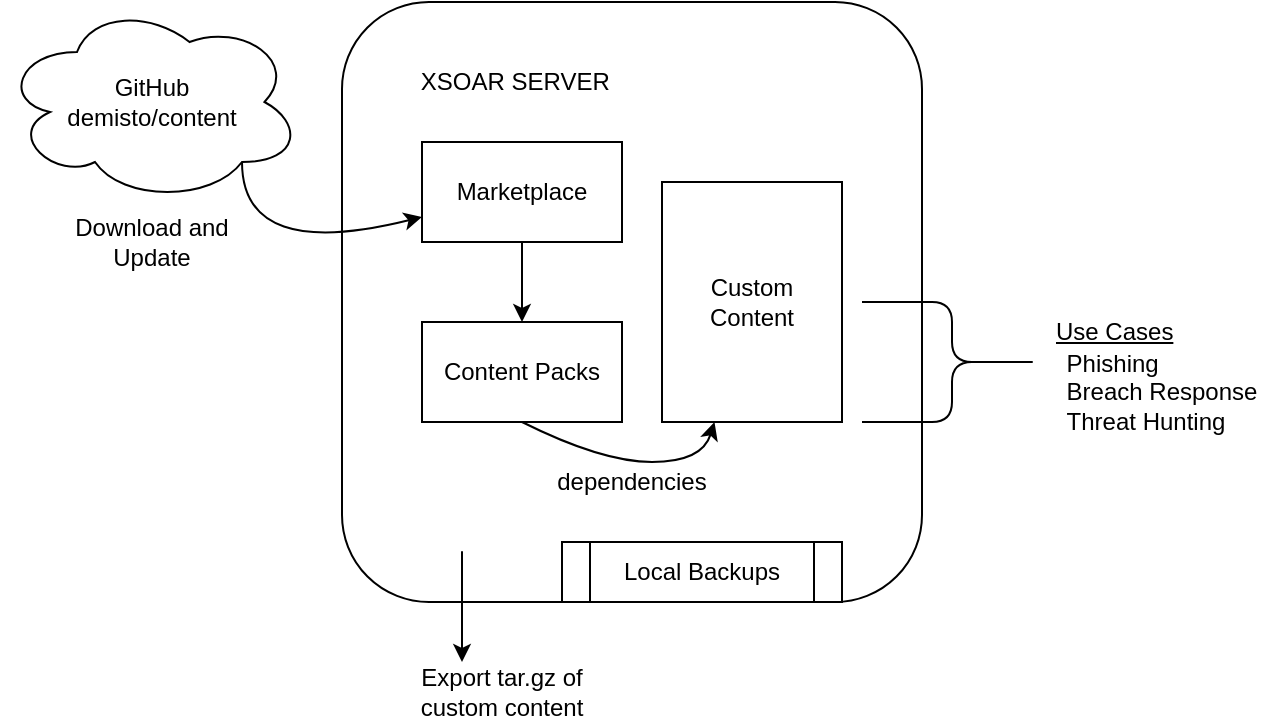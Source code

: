 <mxfile version="14.6.11" type="device"><diagram id="035-AKgATyV2LoXYkQxI" name="Page-1"><mxGraphModel dx="772" dy="455" grid="1" gridSize="10" guides="1" tooltips="1" connect="1" arrows="1" fold="1" page="1" pageScale="1" pageWidth="850" pageHeight="1100" math="0" shadow="0"><root><mxCell id="0"/><mxCell id="1" parent="0"/><mxCell id="egBGrvWkmBiZ4os7gxLw-1" value="" style="rounded=1;whiteSpace=wrap;html=1;" vertex="1" parent="1"><mxGeometry x="360" y="170" width="290" height="300" as="geometry"/></mxCell><mxCell id="egBGrvWkmBiZ4os7gxLw-2" value="&amp;nbsp;XSOAR SERVER" style="text;html=1;strokeColor=none;fillColor=none;align=center;verticalAlign=middle;whiteSpace=wrap;rounded=0;" vertex="1" parent="1"><mxGeometry x="390" y="200" width="110" height="20" as="geometry"/></mxCell><mxCell id="egBGrvWkmBiZ4os7gxLw-3" value="Marketplace" style="rounded=0;whiteSpace=wrap;html=1;" vertex="1" parent="1"><mxGeometry x="400" y="240" width="100" height="50" as="geometry"/></mxCell><mxCell id="egBGrvWkmBiZ4os7gxLw-4" value="Content Packs" style="rounded=0;whiteSpace=wrap;html=1;" vertex="1" parent="1"><mxGeometry x="400" y="330" width="100" height="50" as="geometry"/></mxCell><mxCell id="egBGrvWkmBiZ4os7gxLw-6" value="" style="endArrow=classic;html=1;exitX=0.5;exitY=1;exitDx=0;exitDy=0;entryX=0.5;entryY=0;entryDx=0;entryDy=0;" edge="1" parent="1" source="egBGrvWkmBiZ4os7gxLw-3" target="egBGrvWkmBiZ4os7gxLw-4"><mxGeometry width="50" height="50" relative="1" as="geometry"><mxPoint x="510" y="330" as="sourcePoint"/><mxPoint x="560" y="280" as="targetPoint"/></mxGeometry></mxCell><mxCell id="egBGrvWkmBiZ4os7gxLw-7" value="Custom &lt;br&gt;Content" style="rounded=0;whiteSpace=wrap;html=1;" vertex="1" parent="1"><mxGeometry x="520" y="260" width="90" height="120" as="geometry"/></mxCell><mxCell id="egBGrvWkmBiZ4os7gxLw-8" value="" style="curved=1;endArrow=classic;html=1;exitX=0.5;exitY=1;exitDx=0;exitDy=0;" edge="1" parent="1" source="egBGrvWkmBiZ4os7gxLw-4" target="egBGrvWkmBiZ4os7gxLw-7"><mxGeometry width="50" height="50" relative="1" as="geometry"><mxPoint x="400" y="320" as="sourcePoint"/><mxPoint x="450" y="270" as="targetPoint"/><Array as="points"><mxPoint x="490" y="400"/><mxPoint x="540" y="400"/></Array></mxGeometry></mxCell><mxCell id="egBGrvWkmBiZ4os7gxLw-9" value="dependencies" style="text;html=1;strokeColor=none;fillColor=none;align=center;verticalAlign=middle;whiteSpace=wrap;rounded=0;" vertex="1" parent="1"><mxGeometry x="460" y="400" width="90" height="20" as="geometry"/></mxCell><mxCell id="egBGrvWkmBiZ4os7gxLw-10" value="" style="shape=curlyBracket;whiteSpace=wrap;html=1;rounded=1;flipH=1;" vertex="1" parent="1"><mxGeometry x="620" y="320" width="90" height="60" as="geometry"/></mxCell><mxCell id="egBGrvWkmBiZ4os7gxLw-11" value="&lt;u&gt;Use Cases&lt;/u&gt;" style="text;html=1;strokeColor=none;fillColor=none;align=left;verticalAlign=middle;whiteSpace=wrap;rounded=0;" vertex="1" parent="1"><mxGeometry x="715" y="320" width="110" height="30" as="geometry"/></mxCell><mxCell id="egBGrvWkmBiZ4os7gxLw-12" value="&lt;div style=&quot;text-align: left&quot;&gt;&lt;span&gt;Phishing&lt;/span&gt;&lt;/div&gt;&lt;div style=&quot;text-align: left&quot;&gt;&lt;span&gt;Breach Response&lt;/span&gt;&lt;/div&gt;&lt;div style=&quot;text-align: left&quot;&gt;&lt;span&gt;Threat Hunting&lt;/span&gt;&lt;/div&gt;" style="text;html=1;strokeColor=none;fillColor=none;align=center;verticalAlign=middle;whiteSpace=wrap;rounded=0;" vertex="1" parent="1"><mxGeometry x="720" y="340" width="100" height="50" as="geometry"/></mxCell><mxCell id="egBGrvWkmBiZ4os7gxLw-13" value="GitHub&lt;br&gt;demisto/content" style="ellipse;shape=cloud;whiteSpace=wrap;html=1;" vertex="1" parent="1"><mxGeometry x="190" y="170" width="150" height="100" as="geometry"/></mxCell><mxCell id="egBGrvWkmBiZ4os7gxLw-14" value="" style="curved=1;endArrow=classic;html=1;entryX=0;entryY=0.75;entryDx=0;entryDy=0;exitX=0.8;exitY=0.8;exitDx=0;exitDy=0;exitPerimeter=0;" edge="1" parent="1" source="egBGrvWkmBiZ4os7gxLw-13" target="egBGrvWkmBiZ4os7gxLw-3"><mxGeometry width="50" height="50" relative="1" as="geometry"><mxPoint x="260" y="330" as="sourcePoint"/><mxPoint x="310" y="280" as="targetPoint"/><Array as="points"><mxPoint x="310" y="300"/></Array></mxGeometry></mxCell><mxCell id="egBGrvWkmBiZ4os7gxLw-15" value="Download and Update" style="text;html=1;strokeColor=none;fillColor=none;align=center;verticalAlign=middle;whiteSpace=wrap;rounded=0;" vertex="1" parent="1"><mxGeometry x="225" y="280" width="80" height="20" as="geometry"/></mxCell><mxCell id="egBGrvWkmBiZ4os7gxLw-16" value="" style="endArrow=classic;html=1;" edge="1" parent="1"><mxGeometry width="50" height="50" relative="1" as="geometry"><mxPoint x="420" y="490" as="sourcePoint"/><mxPoint x="420" y="500" as="targetPoint"/><Array as="points"><mxPoint x="420" y="440"/></Array></mxGeometry></mxCell><mxCell id="egBGrvWkmBiZ4os7gxLw-17" value="Export tar.gz of custom content" style="text;html=1;strokeColor=none;fillColor=none;align=center;verticalAlign=middle;whiteSpace=wrap;rounded=0;" vertex="1" parent="1"><mxGeometry x="390" y="500" width="100" height="30" as="geometry"/></mxCell><mxCell id="egBGrvWkmBiZ4os7gxLw-20" value="Local Backups" style="shape=process;whiteSpace=wrap;html=1;backgroundOutline=1;" vertex="1" parent="1"><mxGeometry x="470" y="440" width="140" height="30" as="geometry"/></mxCell></root></mxGraphModel></diagram></mxfile>